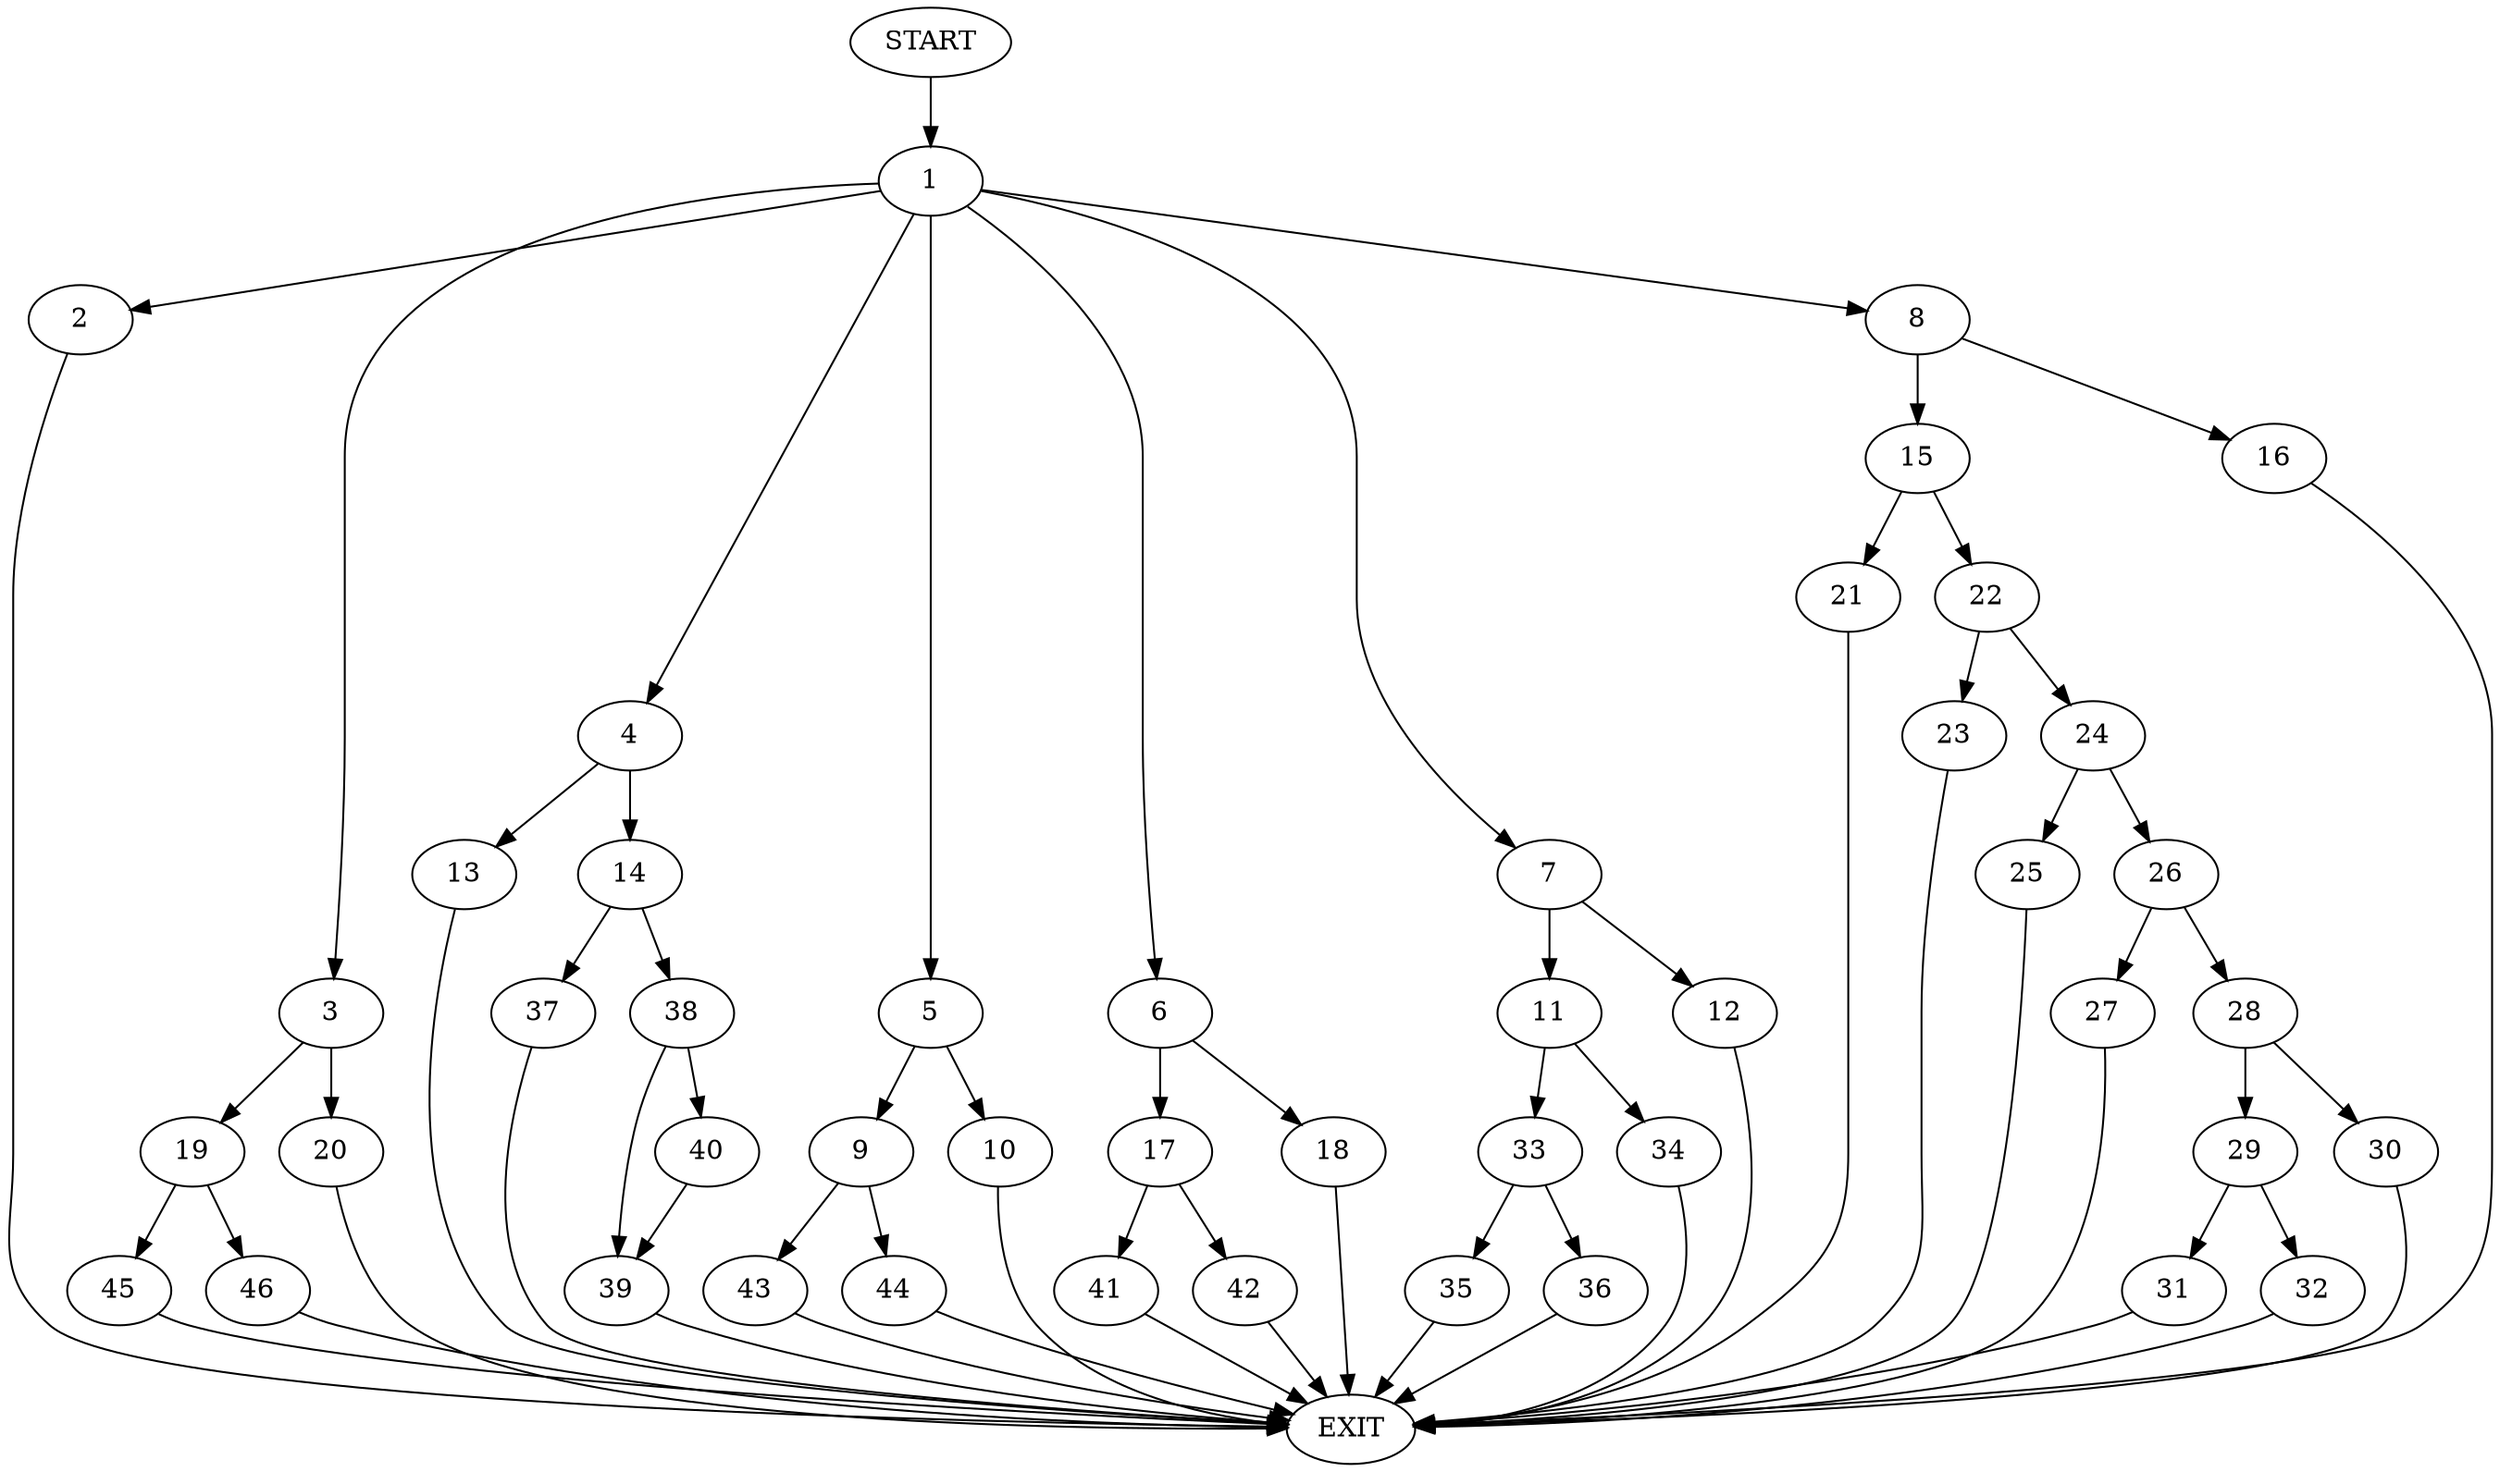digraph {
0 [label="START"]
47 [label="EXIT"]
0 -> 1
1 -> 2
1 -> 3
1 -> 4
1 -> 5
1 -> 6
1 -> 7
1 -> 8
5 -> 9
5 -> 10
7 -> 11
7 -> 12
2 -> 47
4 -> 13
4 -> 14
8 -> 15
8 -> 16
6 -> 17
6 -> 18
3 -> 19
3 -> 20
16 -> 47
15 -> 21
15 -> 22
22 -> 23
22 -> 24
21 -> 47
23 -> 47
24 -> 25
24 -> 26
25 -> 47
26 -> 27
26 -> 28
28 -> 29
28 -> 30
27 -> 47
29 -> 31
29 -> 32
30 -> 47
31 -> 47
32 -> 47
12 -> 47
11 -> 33
11 -> 34
33 -> 35
33 -> 36
34 -> 47
35 -> 47
36 -> 47
13 -> 47
14 -> 37
14 -> 38
37 -> 47
38 -> 39
38 -> 40
39 -> 47
40 -> 39
18 -> 47
17 -> 41
17 -> 42
42 -> 47
41 -> 47
9 -> 43
9 -> 44
10 -> 47
44 -> 47
43 -> 47
20 -> 47
19 -> 45
19 -> 46
46 -> 47
45 -> 47
}
